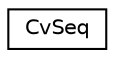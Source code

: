 digraph "Graphical Class Hierarchy"
{
 // LATEX_PDF_SIZE
  edge [fontname="Helvetica",fontsize="10",labelfontname="Helvetica",labelfontsize="10"];
  node [fontname="Helvetica",fontsize="10",shape=record];
  rankdir="LR";
  Node0 [label="CvSeq",height=0.2,width=0.4,color="black", fillcolor="white", style="filled",URL="$struct_cv_seq.html",tooltip=" "];
}
